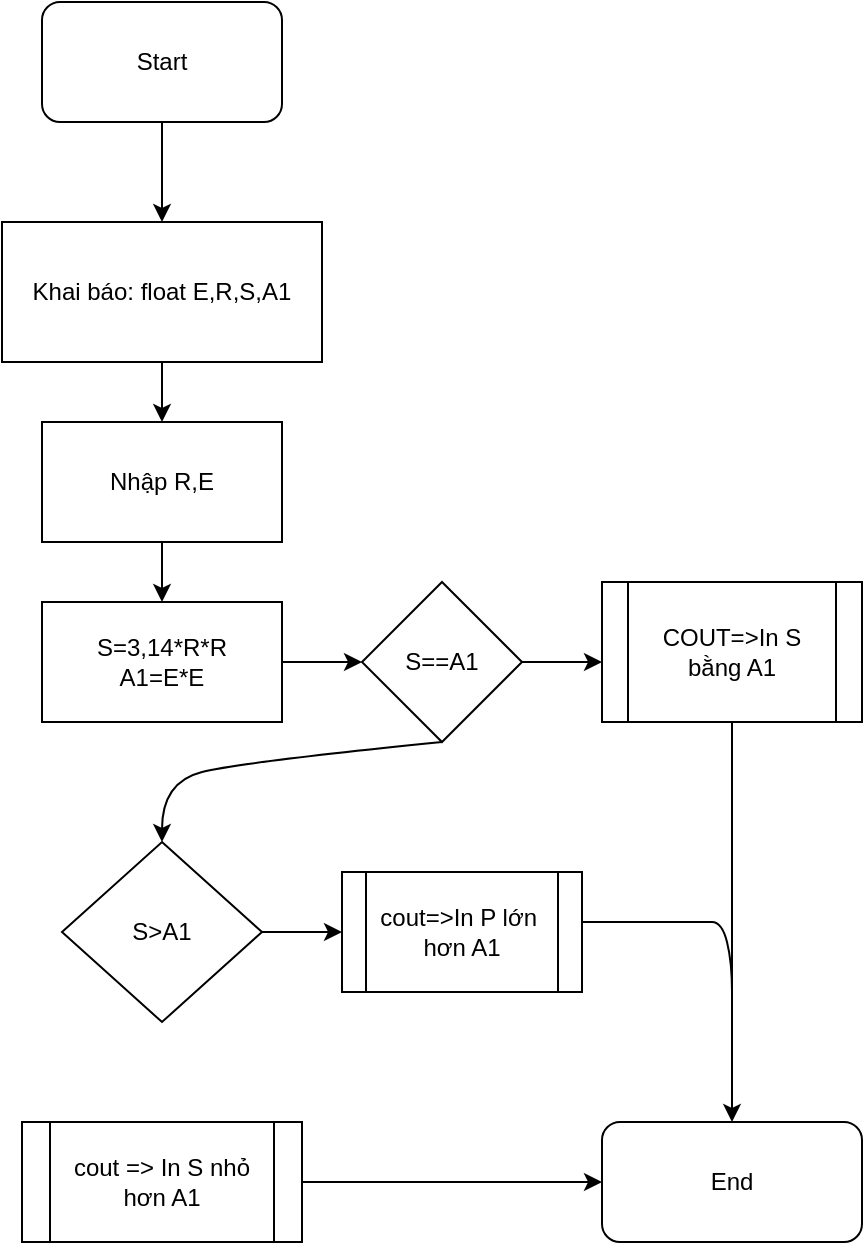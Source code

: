 <mxfile>
    <diagram id="gxWcZzTTAfX19y0aQ7Z6" name="Page-1">
        <mxGraphModel dx="1130" dy="792" grid="1" gridSize="10" guides="1" tooltips="1" connect="1" arrows="1" fold="1" page="1" pageScale="1" pageWidth="850" pageHeight="1100" math="0" shadow="0">
            <root>
                <mxCell id="0"/>
                <mxCell id="1" parent="0"/>
                <mxCell id="2" value="Start" style="rounded=1;whiteSpace=wrap;html=1;" vertex="1" parent="1">
                    <mxGeometry x="360" y="40" width="120" height="60" as="geometry"/>
                </mxCell>
                <mxCell id="3" value="" style="endArrow=classic;html=1;exitX=0.5;exitY=1;exitDx=0;exitDy=0;" edge="1" parent="1" source="2">
                    <mxGeometry width="50" height="50" relative="1" as="geometry">
                        <mxPoint x="400" y="430" as="sourcePoint"/>
                        <mxPoint x="420" y="150" as="targetPoint"/>
                    </mxGeometry>
                </mxCell>
                <mxCell id="4" value="Khai báo: float E,R,S,A1" style="rounded=0;whiteSpace=wrap;html=1;" vertex="1" parent="1">
                    <mxGeometry x="340" y="150" width="160" height="70" as="geometry"/>
                </mxCell>
                <mxCell id="5" value="" style="endArrow=classic;html=1;exitX=0.5;exitY=1;exitDx=0;exitDy=0;" edge="1" parent="1" source="4">
                    <mxGeometry width="50" height="50" relative="1" as="geometry">
                        <mxPoint x="400" y="430" as="sourcePoint"/>
                        <mxPoint x="420" y="250" as="targetPoint"/>
                    </mxGeometry>
                </mxCell>
                <mxCell id="6" value="Nhập R,E" style="rounded=0;whiteSpace=wrap;html=1;" vertex="1" parent="1">
                    <mxGeometry x="360" y="250" width="120" height="60" as="geometry"/>
                </mxCell>
                <mxCell id="7" value="" style="endArrow=classic;html=1;exitX=0.5;exitY=1;exitDx=0;exitDy=0;" edge="1" parent="1" source="6">
                    <mxGeometry width="50" height="50" relative="1" as="geometry">
                        <mxPoint x="400" y="430" as="sourcePoint"/>
                        <mxPoint x="420" y="340" as="targetPoint"/>
                    </mxGeometry>
                </mxCell>
                <mxCell id="8" value="S=3,14*R*R&lt;br&gt;A1=E*E" style="rounded=0;whiteSpace=wrap;html=1;" vertex="1" parent="1">
                    <mxGeometry x="360" y="340" width="120" height="60" as="geometry"/>
                </mxCell>
                <mxCell id="9" value="" style="endArrow=classic;html=1;exitX=1;exitY=0.5;exitDx=0;exitDy=0;" edge="1" parent="1" source="8">
                    <mxGeometry width="50" height="50" relative="1" as="geometry">
                        <mxPoint x="400" y="420" as="sourcePoint"/>
                        <mxPoint x="520" y="370" as="targetPoint"/>
                    </mxGeometry>
                </mxCell>
                <mxCell id="10" value="S==A1" style="rhombus;whiteSpace=wrap;html=1;" vertex="1" parent="1">
                    <mxGeometry x="520" y="330" width="80" height="80" as="geometry"/>
                </mxCell>
                <mxCell id="11" value="" style="endArrow=classic;html=1;exitX=1;exitY=0.5;exitDx=0;exitDy=0;" edge="1" parent="1" source="10">
                    <mxGeometry width="50" height="50" relative="1" as="geometry">
                        <mxPoint x="400" y="420" as="sourcePoint"/>
                        <mxPoint x="640" y="370" as="targetPoint"/>
                    </mxGeometry>
                </mxCell>
                <mxCell id="12" value="COUT=&amp;gt;In S&lt;br&gt;bằng A1" style="shape=process;whiteSpace=wrap;html=1;backgroundOutline=1;" vertex="1" parent="1">
                    <mxGeometry x="640" y="330" width="130" height="70" as="geometry"/>
                </mxCell>
                <mxCell id="15" value="S&amp;gt;A1" style="rhombus;whiteSpace=wrap;html=1;" vertex="1" parent="1">
                    <mxGeometry x="370" y="460" width="100" height="90" as="geometry"/>
                </mxCell>
                <mxCell id="18" value="cout=&amp;gt;In P lớn&amp;nbsp;&lt;br&gt;hơn A1" style="shape=process;whiteSpace=wrap;html=1;backgroundOutline=1;" vertex="1" parent="1">
                    <mxGeometry x="510" y="475" width="120" height="60" as="geometry"/>
                </mxCell>
                <mxCell id="19" value="End" style="rounded=1;whiteSpace=wrap;html=1;" vertex="1" parent="1">
                    <mxGeometry x="640" y="600" width="130" height="60" as="geometry"/>
                </mxCell>
                <mxCell id="20" value="cout =&amp;gt; In S nhỏ&lt;br&gt;hơn A1" style="shape=process;whiteSpace=wrap;html=1;backgroundOutline=1;" vertex="1" parent="1">
                    <mxGeometry x="350" y="600" width="140" height="60" as="geometry"/>
                </mxCell>
                <mxCell id="22" value="" style="curved=1;endArrow=classic;html=1;exitX=0.5;exitY=1;exitDx=0;exitDy=0;entryX=0.5;entryY=0;entryDx=0;entryDy=0;" edge="1" parent="1" source="10" target="15">
                    <mxGeometry width="50" height="50" relative="1" as="geometry">
                        <mxPoint x="400" y="400" as="sourcePoint"/>
                        <mxPoint x="450" y="350" as="targetPoint"/>
                        <Array as="points">
                            <mxPoint x="460" y="420"/>
                            <mxPoint x="420" y="430"/>
                        </Array>
                    </mxGeometry>
                </mxCell>
                <mxCell id="23" value="" style="endArrow=classic;html=1;exitX=1;exitY=0.5;exitDx=0;exitDy=0;entryX=0;entryY=0.5;entryDx=0;entryDy=0;" edge="1" parent="1" source="15" target="18">
                    <mxGeometry width="50" height="50" relative="1" as="geometry">
                        <mxPoint x="400" y="400" as="sourcePoint"/>
                        <mxPoint x="450" y="350" as="targetPoint"/>
                    </mxGeometry>
                </mxCell>
                <mxCell id="30" value="" style="curved=1;endArrow=classic;html=1;entryX=0.5;entryY=0;entryDx=0;entryDy=0;" edge="1" parent="1" target="19">
                    <mxGeometry width="50" height="50" relative="1" as="geometry">
                        <mxPoint x="630" y="500" as="sourcePoint"/>
                        <mxPoint x="710" y="590" as="targetPoint"/>
                        <Array as="points">
                            <mxPoint x="670" y="500"/>
                            <mxPoint x="690" y="500"/>
                            <mxPoint x="700" y="500"/>
                            <mxPoint x="705" y="520"/>
                            <mxPoint x="705" y="550"/>
                        </Array>
                    </mxGeometry>
                </mxCell>
                <mxCell id="31" value="" style="endArrow=none;html=1;entryX=0.5;entryY=1;entryDx=0;entryDy=0;" edge="1" parent="1" target="12">
                    <mxGeometry width="50" height="50" relative="1" as="geometry">
                        <mxPoint x="705" y="560" as="sourcePoint"/>
                        <mxPoint x="750" y="460" as="targetPoint"/>
                    </mxGeometry>
                </mxCell>
                <mxCell id="32" value="" style="endArrow=classic;html=1;exitX=1;exitY=0.5;exitDx=0;exitDy=0;" edge="1" parent="1" source="20" target="19">
                    <mxGeometry width="50" height="50" relative="1" as="geometry">
                        <mxPoint x="400" y="400" as="sourcePoint"/>
                        <mxPoint x="450" y="350" as="targetPoint"/>
                    </mxGeometry>
                </mxCell>
            </root>
        </mxGraphModel>
    </diagram>
</mxfile>